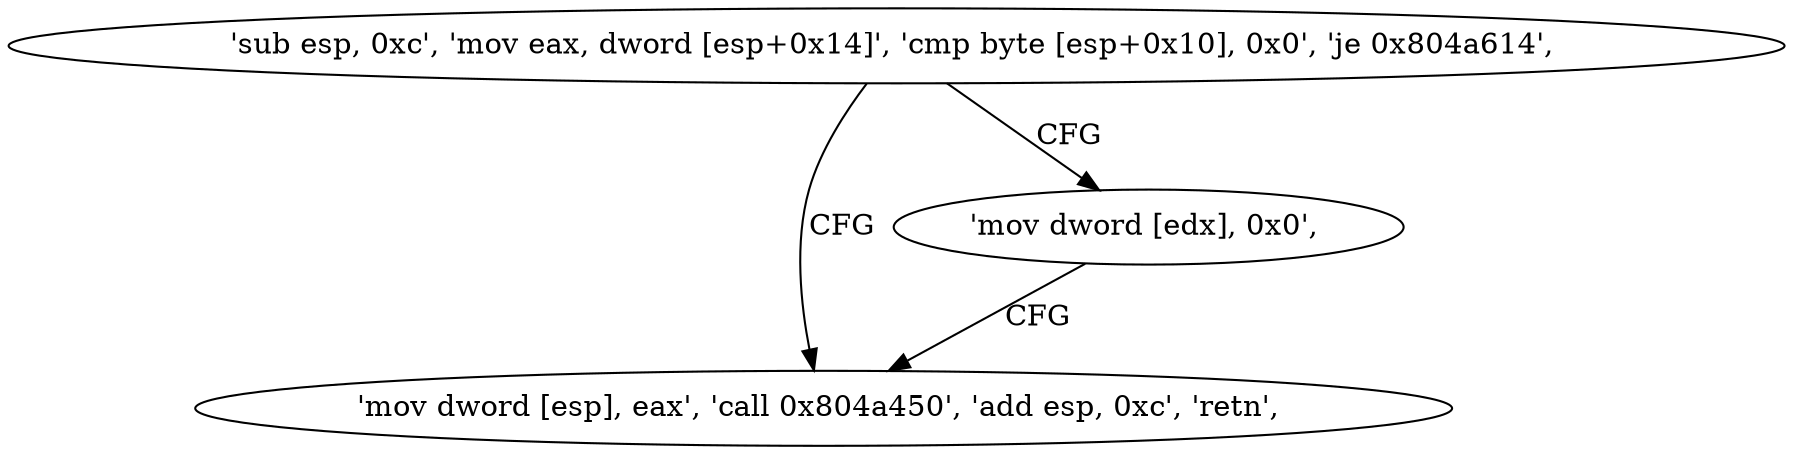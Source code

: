 digraph "func" {
"134522368" [label = "'sub esp, 0xc', 'mov eax, dword [esp+0x14]', 'cmp byte [esp+0x10], 0x0', 'je 0x804a614', " ]
"134522388" [label = "'mov dword [esp], eax', 'call 0x804a450', 'add esp, 0xc', 'retn', " ]
"134522382" [label = "'mov dword [edx], 0x0', " ]
"134522368" -> "134522388" [ label = "CFG" ]
"134522368" -> "134522382" [ label = "CFG" ]
"134522382" -> "134522388" [ label = "CFG" ]
}
